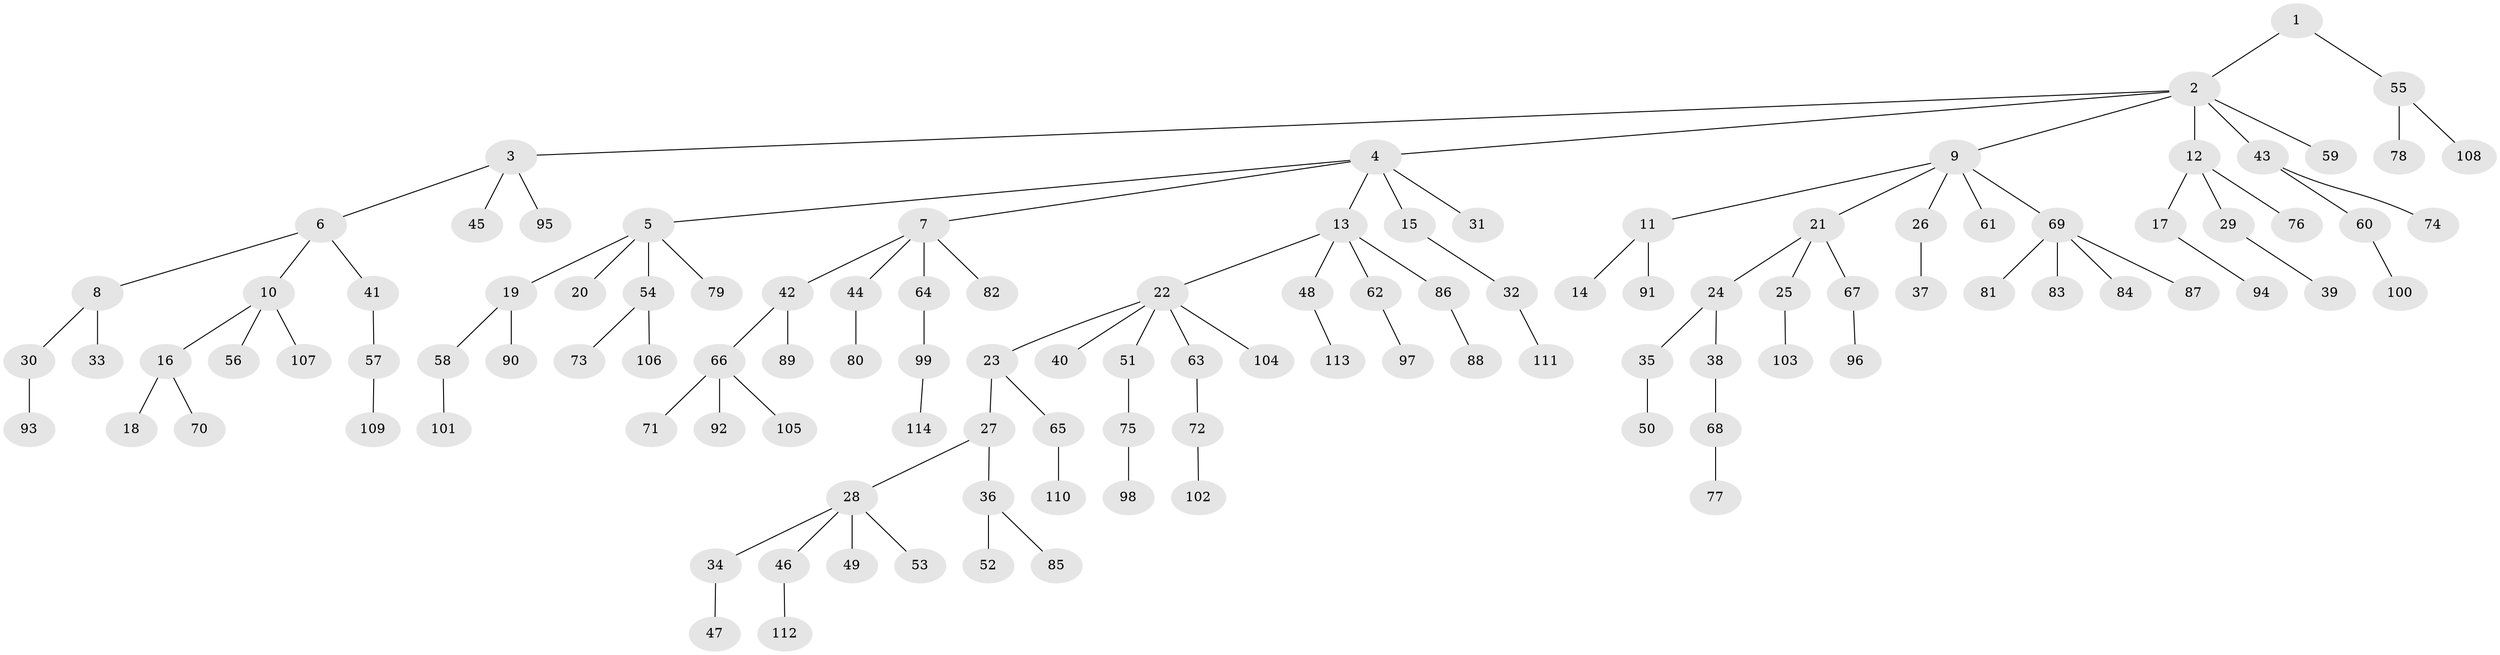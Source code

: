 // coarse degree distribution, {2: 0.18421052631578946, 6: 0.013157894736842105, 3: 0.06578947368421052, 5: 0.07894736842105263, 4: 0.09210526315789473, 1: 0.5657894736842105}
// Generated by graph-tools (version 1.1) at 2025/24/03/03/25 07:24:08]
// undirected, 114 vertices, 113 edges
graph export_dot {
graph [start="1"]
  node [color=gray90,style=filled];
  1;
  2;
  3;
  4;
  5;
  6;
  7;
  8;
  9;
  10;
  11;
  12;
  13;
  14;
  15;
  16;
  17;
  18;
  19;
  20;
  21;
  22;
  23;
  24;
  25;
  26;
  27;
  28;
  29;
  30;
  31;
  32;
  33;
  34;
  35;
  36;
  37;
  38;
  39;
  40;
  41;
  42;
  43;
  44;
  45;
  46;
  47;
  48;
  49;
  50;
  51;
  52;
  53;
  54;
  55;
  56;
  57;
  58;
  59;
  60;
  61;
  62;
  63;
  64;
  65;
  66;
  67;
  68;
  69;
  70;
  71;
  72;
  73;
  74;
  75;
  76;
  77;
  78;
  79;
  80;
  81;
  82;
  83;
  84;
  85;
  86;
  87;
  88;
  89;
  90;
  91;
  92;
  93;
  94;
  95;
  96;
  97;
  98;
  99;
  100;
  101;
  102;
  103;
  104;
  105;
  106;
  107;
  108;
  109;
  110;
  111;
  112;
  113;
  114;
  1 -- 2;
  1 -- 55;
  2 -- 3;
  2 -- 4;
  2 -- 9;
  2 -- 12;
  2 -- 43;
  2 -- 59;
  3 -- 6;
  3 -- 45;
  3 -- 95;
  4 -- 5;
  4 -- 7;
  4 -- 13;
  4 -- 15;
  4 -- 31;
  5 -- 19;
  5 -- 20;
  5 -- 54;
  5 -- 79;
  6 -- 8;
  6 -- 10;
  6 -- 41;
  7 -- 42;
  7 -- 44;
  7 -- 64;
  7 -- 82;
  8 -- 30;
  8 -- 33;
  9 -- 11;
  9 -- 21;
  9 -- 26;
  9 -- 61;
  9 -- 69;
  10 -- 16;
  10 -- 56;
  10 -- 107;
  11 -- 14;
  11 -- 91;
  12 -- 17;
  12 -- 29;
  12 -- 76;
  13 -- 22;
  13 -- 48;
  13 -- 62;
  13 -- 86;
  15 -- 32;
  16 -- 18;
  16 -- 70;
  17 -- 94;
  19 -- 58;
  19 -- 90;
  21 -- 24;
  21 -- 25;
  21 -- 67;
  22 -- 23;
  22 -- 40;
  22 -- 51;
  22 -- 63;
  22 -- 104;
  23 -- 27;
  23 -- 65;
  24 -- 35;
  24 -- 38;
  25 -- 103;
  26 -- 37;
  27 -- 28;
  27 -- 36;
  28 -- 34;
  28 -- 46;
  28 -- 49;
  28 -- 53;
  29 -- 39;
  30 -- 93;
  32 -- 111;
  34 -- 47;
  35 -- 50;
  36 -- 52;
  36 -- 85;
  38 -- 68;
  41 -- 57;
  42 -- 66;
  42 -- 89;
  43 -- 60;
  43 -- 74;
  44 -- 80;
  46 -- 112;
  48 -- 113;
  51 -- 75;
  54 -- 73;
  54 -- 106;
  55 -- 78;
  55 -- 108;
  57 -- 109;
  58 -- 101;
  60 -- 100;
  62 -- 97;
  63 -- 72;
  64 -- 99;
  65 -- 110;
  66 -- 71;
  66 -- 92;
  66 -- 105;
  67 -- 96;
  68 -- 77;
  69 -- 81;
  69 -- 83;
  69 -- 84;
  69 -- 87;
  72 -- 102;
  75 -- 98;
  86 -- 88;
  99 -- 114;
}
